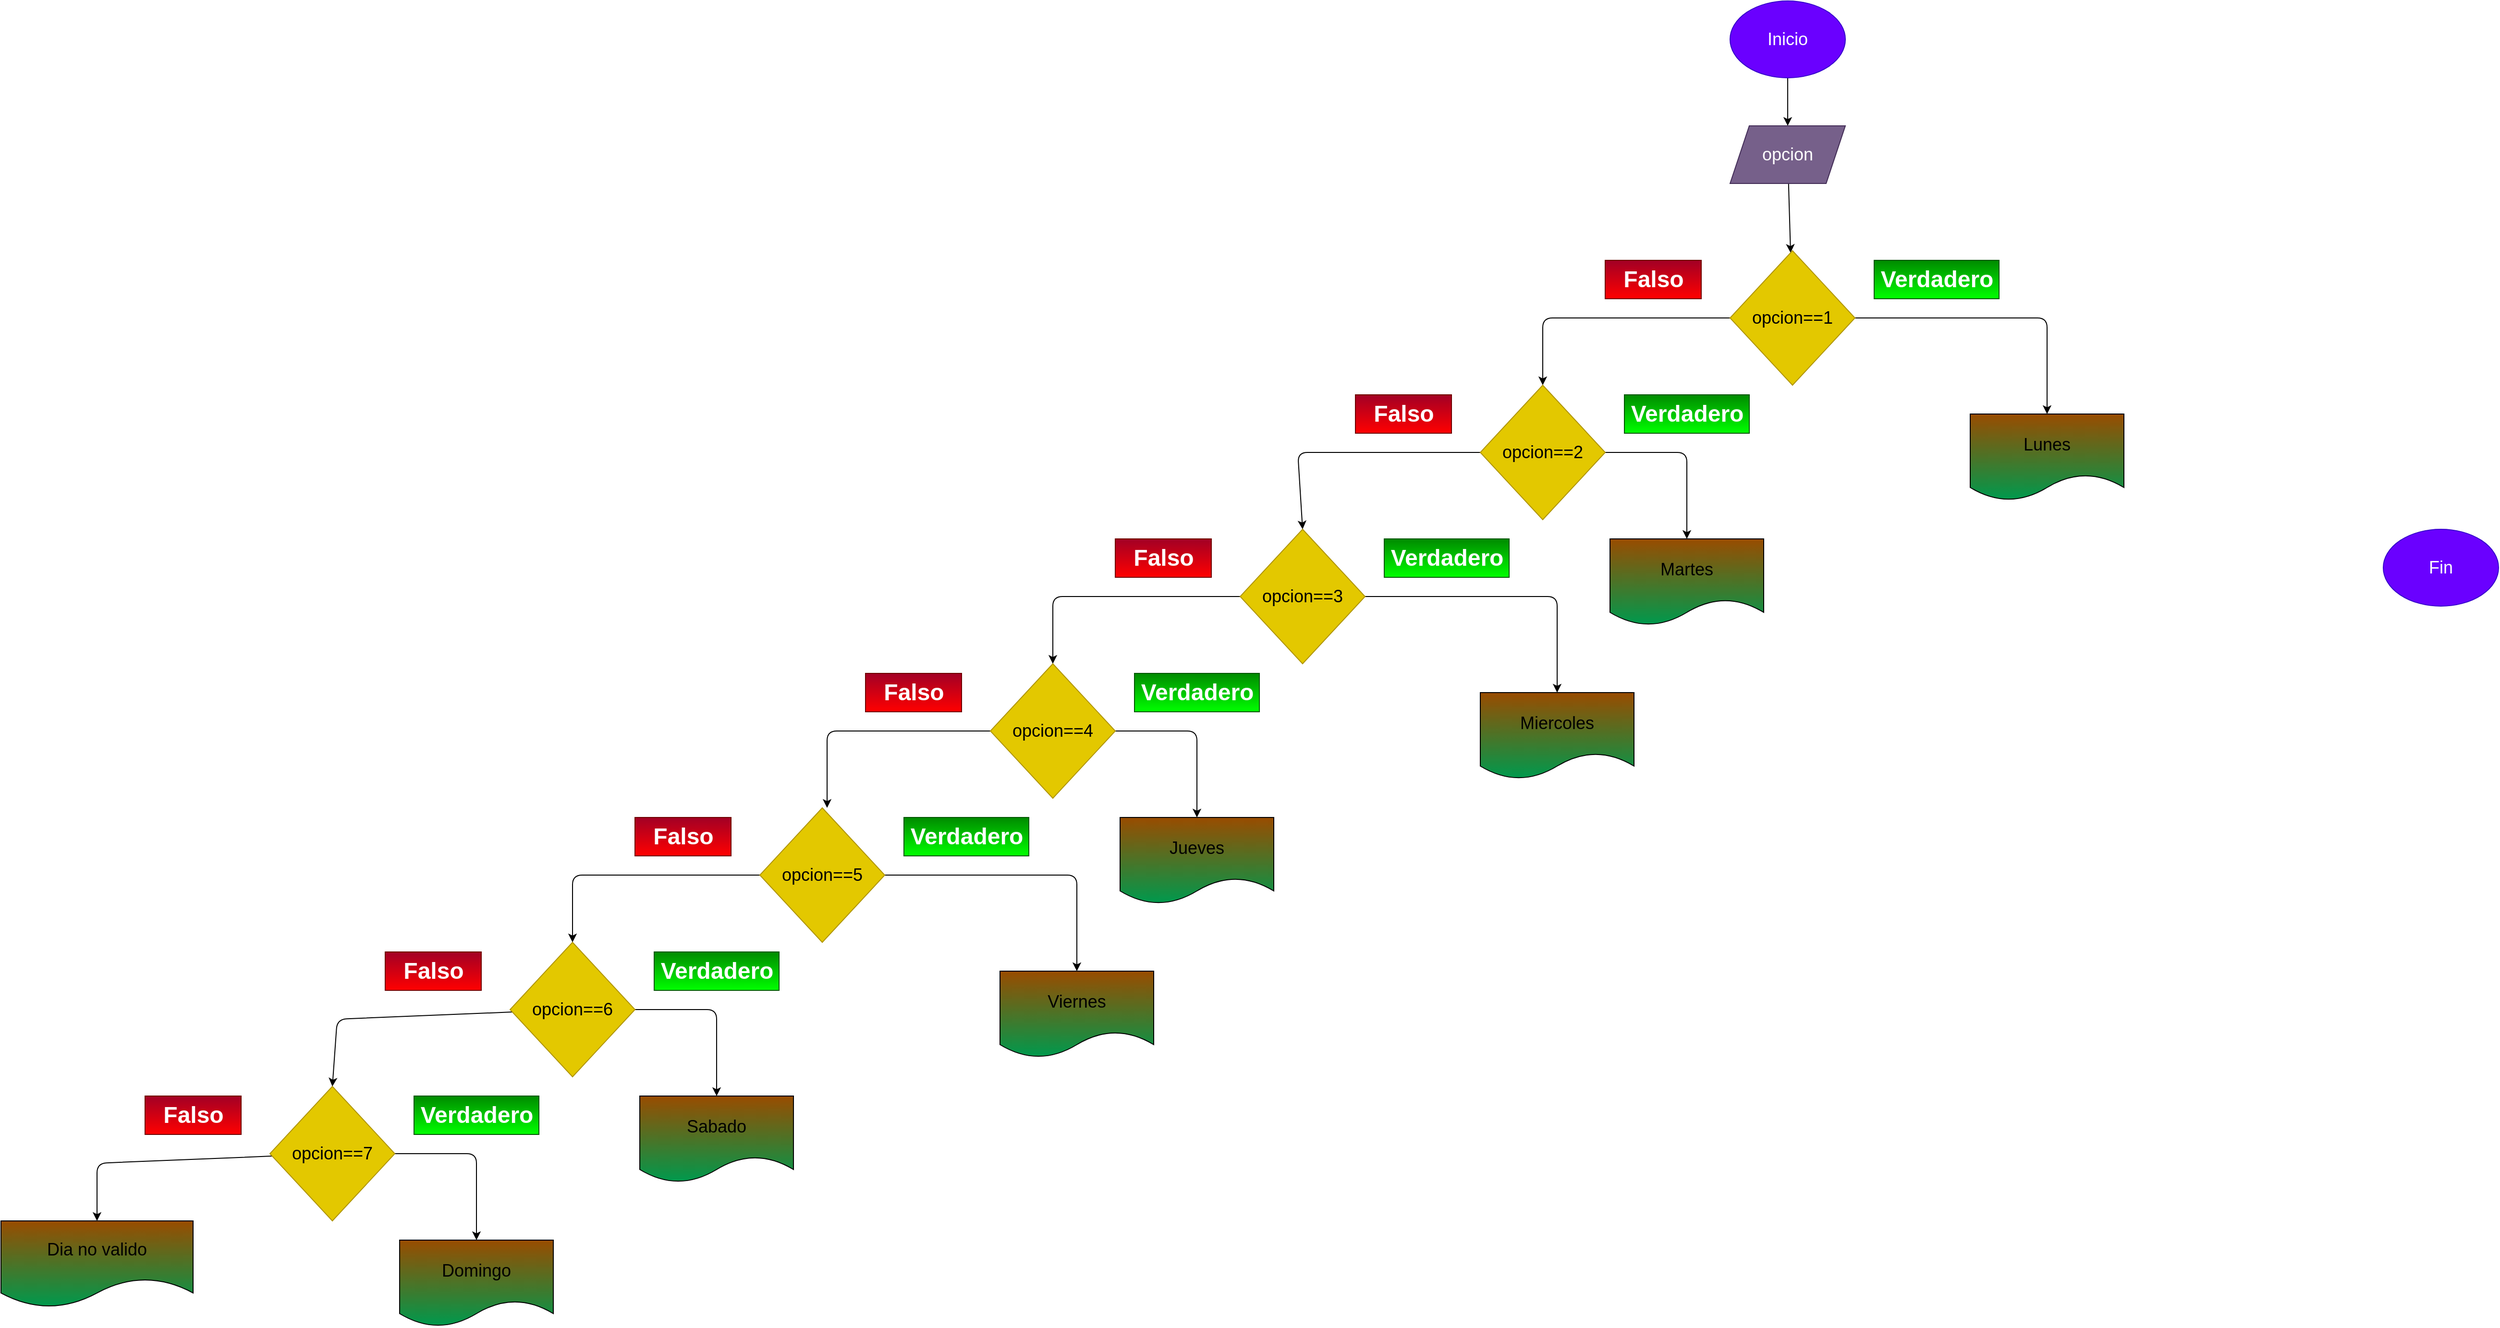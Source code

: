 <mxfile>
    <diagram id="pAi_KdXQo00Ve_mjZ8XZ" name="Página-1">
        <mxGraphModel dx="2680" dy="566" grid="1" gridSize="10" guides="1" tooltips="1" connect="1" arrows="1" fold="1" page="1" pageScale="1" pageWidth="827" pageHeight="1169" math="0" shadow="0">
            <root>
                <mxCell id="0"/>
                <mxCell id="1" parent="0"/>
                <mxCell id="4" value="" style="edgeStyle=none;html=1;fontSize=18;" parent="1" source="2" target="3" edge="1">
                    <mxGeometry relative="1" as="geometry"/>
                </mxCell>
                <mxCell id="2" value="&lt;font style=&quot;font-size: 18px&quot;&gt;Inicio&lt;/font&gt;" style="ellipse;whiteSpace=wrap;html=1;fillColor=#6a00ff;fontColor=#ffffff;strokeColor=#3700CC;" parent="1" vertex="1">
                    <mxGeometry x="250" y="80" width="120" height="80" as="geometry"/>
                </mxCell>
                <mxCell id="6" style="edgeStyle=none;html=1;fontSize=18;" parent="1" source="3" target="5" edge="1">
                    <mxGeometry relative="1" as="geometry"/>
                </mxCell>
                <mxCell id="3" value="&lt;font style=&quot;font-size: 18px&quot;&gt;opcion&lt;/font&gt;" style="shape=parallelogram;perimeter=parallelogramPerimeter;whiteSpace=wrap;html=1;fixedSize=1;fillColor=#76608a;fontColor=#ffffff;strokeColor=#432D57;" parent="1" vertex="1">
                    <mxGeometry x="250" y="210" width="120" height="60" as="geometry"/>
                </mxCell>
                <mxCell id="28" style="edgeStyle=none;html=1;" parent="1" source="5" target="55" edge="1">
                    <mxGeometry relative="1" as="geometry">
                        <Array as="points">
                            <mxPoint x="580" y="410"/>
                        </Array>
                        <mxPoint x="585" y="500" as="targetPoint"/>
                    </mxGeometry>
                </mxCell>
                <mxCell id="46" style="edgeStyle=none;html=1;fontSize=18;entryX=0.5;entryY=0;entryDx=0;entryDy=0;" parent="1" source="5" target="42" edge="1">
                    <mxGeometry relative="1" as="geometry">
                        <Array as="points">
                            <mxPoint x="55" y="410"/>
                        </Array>
                        <mxPoint x="5.0" y="480" as="targetPoint"/>
                    </mxGeometry>
                </mxCell>
                <mxCell id="5" value="opcion==1" style="rhombus;whiteSpace=wrap;html=1;fontSize=18;fillColor=#e3c800;fontColor=#000000;strokeColor=#B09500;" parent="1" vertex="1">
                    <mxGeometry x="250" y="340" width="130" height="140" as="geometry"/>
                </mxCell>
                <mxCell id="16" value="Falso" style="text;strokeColor=#6F0000;fillColor=#a20025;html=1;fontSize=24;fontStyle=1;verticalAlign=middle;align=center;fontColor=#ffffff;gradientColor=#FF0000;" parent="1" vertex="1">
                    <mxGeometry x="120" y="350" width="100" height="40" as="geometry"/>
                </mxCell>
                <mxCell id="17" value="Verdadero" style="text;strokeColor=#005700;fillColor=#008a00;html=1;fontSize=24;fontStyle=1;verticalAlign=middle;align=center;fontColor=#ffffff;gradientColor=#00FF00;" parent="1" vertex="1">
                    <mxGeometry x="400" y="350" width="130" height="40" as="geometry"/>
                </mxCell>
                <mxCell id="23" value="Fin" style="ellipse;whiteSpace=wrap;html=1;fontSize=18;fillColor=#6a00ff;fontColor=#ffffff;strokeColor=#3700CC;" parent="1" vertex="1">
                    <mxGeometry x="930" y="630" width="120" height="80" as="geometry"/>
                </mxCell>
                <mxCell id="37" value="Martes" style="shape=document;whiteSpace=wrap;html=1;boundedLbl=1;fontSize=18;gradientColor=#00994D;fillColor=#994C00;" parent="1" vertex="1">
                    <mxGeometry x="125" y="640" width="160" height="90" as="geometry"/>
                </mxCell>
                <mxCell id="40" style="edgeStyle=none;html=1;" parent="1" source="42" target="37" edge="1">
                    <mxGeometry relative="1" as="geometry">
                        <Array as="points">
                            <mxPoint x="205" y="550"/>
                        </Array>
                        <mxPoint x="205" y="640" as="targetPoint"/>
                    </mxGeometry>
                </mxCell>
                <mxCell id="41" style="edgeStyle=none;html=1;fontSize=18;entryX=0.5;entryY=0;entryDx=0;entryDy=0;" parent="1" source="42" target="70" edge="1">
                    <mxGeometry relative="1" as="geometry">
                        <Array as="points">
                            <mxPoint x="-200" y="550"/>
                        </Array>
                        <mxPoint x="-200" y="620" as="targetPoint"/>
                    </mxGeometry>
                </mxCell>
                <mxCell id="42" value="opcion==2" style="rhombus;whiteSpace=wrap;html=1;fontSize=18;fillColor=#e3c800;fontColor=#000000;strokeColor=#B09500;" parent="1" vertex="1">
                    <mxGeometry x="-10" y="480" width="130" height="140" as="geometry"/>
                </mxCell>
                <mxCell id="43" value="Falso" style="text;strokeColor=#6F0000;fillColor=#a20025;html=1;fontSize=24;fontStyle=1;verticalAlign=middle;align=center;fontColor=#ffffff;gradientColor=#FF0000;" parent="1" vertex="1">
                    <mxGeometry x="-140" y="490" width="100" height="40" as="geometry"/>
                </mxCell>
                <mxCell id="44" value="Verdadero" style="text;strokeColor=#005700;fillColor=#008a00;html=1;fontSize=24;fontStyle=1;verticalAlign=middle;align=center;fontColor=#ffffff;gradientColor=#00FF00;" parent="1" vertex="1">
                    <mxGeometry x="140" y="490" width="130" height="40" as="geometry"/>
                </mxCell>
                <mxCell id="55" value="Lunes" style="shape=document;whiteSpace=wrap;html=1;boundedLbl=1;fontSize=18;gradientColor=#00994D;fillColor=#994C00;" vertex="1" parent="1">
                    <mxGeometry x="500" y="510" width="160" height="90" as="geometry"/>
                </mxCell>
                <mxCell id="68" style="edgeStyle=none;html=1;" edge="1" parent="1" source="70" target="79">
                    <mxGeometry relative="1" as="geometry">
                        <Array as="points">
                            <mxPoint x="70" y="700"/>
                        </Array>
                        <mxPoint x="75" y="790" as="targetPoint"/>
                    </mxGeometry>
                </mxCell>
                <mxCell id="69" style="edgeStyle=none;html=1;fontSize=18;entryX=0.5;entryY=0;entryDx=0;entryDy=0;" edge="1" parent="1" source="70" target="76">
                    <mxGeometry relative="1" as="geometry">
                        <Array as="points">
                            <mxPoint x="-455" y="700"/>
                        </Array>
                        <mxPoint x="-505.0" y="770" as="targetPoint"/>
                    </mxGeometry>
                </mxCell>
                <mxCell id="70" value="opcion==3" style="rhombus;whiteSpace=wrap;html=1;fontSize=18;fillColor=#e3c800;fontColor=#000000;strokeColor=#B09500;" vertex="1" parent="1">
                    <mxGeometry x="-260" y="630" width="130" height="140" as="geometry"/>
                </mxCell>
                <mxCell id="71" value="Falso" style="text;strokeColor=#6F0000;fillColor=#a20025;html=1;fontSize=24;fontStyle=1;verticalAlign=middle;align=center;fontColor=#ffffff;gradientColor=#FF0000;" vertex="1" parent="1">
                    <mxGeometry x="-390" y="640" width="100" height="40" as="geometry"/>
                </mxCell>
                <mxCell id="72" value="Verdadero" style="text;strokeColor=#005700;fillColor=#008a00;html=1;fontSize=24;fontStyle=1;verticalAlign=middle;align=center;fontColor=#ffffff;gradientColor=#00FF00;" vertex="1" parent="1">
                    <mxGeometry x="-110" y="640" width="130" height="40" as="geometry"/>
                </mxCell>
                <mxCell id="73" value="Jueves" style="shape=document;whiteSpace=wrap;html=1;boundedLbl=1;fontSize=18;gradientColor=#00994D;fillColor=#994C00;" vertex="1" parent="1">
                    <mxGeometry x="-385" y="930" width="160" height="90" as="geometry"/>
                </mxCell>
                <mxCell id="74" style="edgeStyle=none;html=1;" edge="1" parent="1" source="76" target="73">
                    <mxGeometry relative="1" as="geometry">
                        <Array as="points">
                            <mxPoint x="-305" y="840"/>
                        </Array>
                        <mxPoint x="-305" y="930" as="targetPoint"/>
                    </mxGeometry>
                </mxCell>
                <mxCell id="75" style="edgeStyle=none;html=1;fontSize=18;" edge="1" parent="1" source="76">
                    <mxGeometry relative="1" as="geometry">
                        <Array as="points">
                            <mxPoint x="-690" y="840"/>
                        </Array>
                        <mxPoint x="-690" y="920" as="targetPoint"/>
                    </mxGeometry>
                </mxCell>
                <mxCell id="76" value="opcion==4" style="rhombus;whiteSpace=wrap;html=1;fontSize=18;fillColor=#e3c800;fontColor=#000000;strokeColor=#B09500;" vertex="1" parent="1">
                    <mxGeometry x="-520" y="770" width="130" height="140" as="geometry"/>
                </mxCell>
                <mxCell id="77" value="Falso" style="text;strokeColor=#6F0000;fillColor=#a20025;html=1;fontSize=24;fontStyle=1;verticalAlign=middle;align=center;fontColor=#ffffff;gradientColor=#FF0000;" vertex="1" parent="1">
                    <mxGeometry x="-650" y="780" width="100" height="40" as="geometry"/>
                </mxCell>
                <mxCell id="78" value="Verdadero" style="text;strokeColor=#005700;fillColor=#008a00;html=1;fontSize=24;fontStyle=1;verticalAlign=middle;align=center;fontColor=#ffffff;gradientColor=#00FF00;" vertex="1" parent="1">
                    <mxGeometry x="-370" y="780" width="130" height="40" as="geometry"/>
                </mxCell>
                <mxCell id="79" value="Miercoles" style="shape=document;whiteSpace=wrap;html=1;boundedLbl=1;fontSize=18;gradientColor=#00994D;fillColor=#994C00;" vertex="1" parent="1">
                    <mxGeometry x="-10" y="800" width="160" height="90" as="geometry"/>
                </mxCell>
                <mxCell id="80" style="edgeStyle=none;html=1;" edge="1" source="82" target="91" parent="1">
                    <mxGeometry relative="1" as="geometry">
                        <Array as="points">
                            <mxPoint x="-430" y="990"/>
                        </Array>
                        <mxPoint x="-425" y="1080" as="targetPoint"/>
                    </mxGeometry>
                </mxCell>
                <mxCell id="81" style="edgeStyle=none;html=1;fontSize=18;entryX=0.5;entryY=0;entryDx=0;entryDy=0;" edge="1" source="82" target="88" parent="1">
                    <mxGeometry relative="1" as="geometry">
                        <Array as="points">
                            <mxPoint x="-955" y="990"/>
                        </Array>
                        <mxPoint x="-1005.0" y="1060" as="targetPoint"/>
                    </mxGeometry>
                </mxCell>
                <mxCell id="82" value="opcion==5" style="rhombus;whiteSpace=wrap;html=1;fontSize=18;fillColor=#e3c800;fontColor=#000000;strokeColor=#B09500;" vertex="1" parent="1">
                    <mxGeometry x="-760" y="920" width="130" height="140" as="geometry"/>
                </mxCell>
                <mxCell id="83" value="Falso" style="text;strokeColor=#6F0000;fillColor=#a20025;html=1;fontSize=24;fontStyle=1;verticalAlign=middle;align=center;fontColor=#ffffff;gradientColor=#FF0000;" vertex="1" parent="1">
                    <mxGeometry x="-890" y="930" width="100" height="40" as="geometry"/>
                </mxCell>
                <mxCell id="84" value="Verdadero" style="text;strokeColor=#005700;fillColor=#008a00;html=1;fontSize=24;fontStyle=1;verticalAlign=middle;align=center;fontColor=#ffffff;gradientColor=#00FF00;" vertex="1" parent="1">
                    <mxGeometry x="-610" y="930" width="130" height="40" as="geometry"/>
                </mxCell>
                <mxCell id="85" value="Sabado" style="shape=document;whiteSpace=wrap;html=1;boundedLbl=1;fontSize=18;gradientColor=#00994D;fillColor=#994C00;" vertex="1" parent="1">
                    <mxGeometry x="-885" y="1220" width="160" height="90" as="geometry"/>
                </mxCell>
                <mxCell id="86" style="edgeStyle=none;html=1;" edge="1" source="88" target="85" parent="1">
                    <mxGeometry relative="1" as="geometry">
                        <Array as="points">
                            <mxPoint x="-805" y="1130"/>
                        </Array>
                        <mxPoint x="-805" y="1220" as="targetPoint"/>
                    </mxGeometry>
                </mxCell>
                <mxCell id="87" style="edgeStyle=none;html=1;fontSize=18;entryX=0.5;entryY=0;entryDx=0;entryDy=0;" edge="1" source="88" parent="1" target="95">
                    <mxGeometry relative="1" as="geometry">
                        <Array as="points">
                            <mxPoint x="-1200" y="1140"/>
                        </Array>
                        <mxPoint x="-1200" y="1210" as="targetPoint"/>
                    </mxGeometry>
                </mxCell>
                <mxCell id="88" value="opcion==6" style="rhombus;whiteSpace=wrap;html=1;fontSize=18;fillColor=#e3c800;fontColor=#000000;strokeColor=#B09500;" vertex="1" parent="1">
                    <mxGeometry x="-1020" y="1060" width="130" height="140" as="geometry"/>
                </mxCell>
                <mxCell id="89" value="Falso" style="text;strokeColor=#6F0000;fillColor=#a20025;html=1;fontSize=24;fontStyle=1;verticalAlign=middle;align=center;fontColor=#ffffff;gradientColor=#FF0000;" vertex="1" parent="1">
                    <mxGeometry x="-1150" y="1070" width="100" height="40" as="geometry"/>
                </mxCell>
                <mxCell id="90" value="Verdadero" style="text;strokeColor=#005700;fillColor=#008a00;html=1;fontSize=24;fontStyle=1;verticalAlign=middle;align=center;fontColor=#ffffff;gradientColor=#00FF00;" vertex="1" parent="1">
                    <mxGeometry x="-870" y="1070" width="130" height="40" as="geometry"/>
                </mxCell>
                <mxCell id="91" value="Viernes" style="shape=document;whiteSpace=wrap;html=1;boundedLbl=1;fontSize=18;gradientColor=#00994D;fillColor=#994C00;" vertex="1" parent="1">
                    <mxGeometry x="-510" y="1090" width="160" height="90" as="geometry"/>
                </mxCell>
                <mxCell id="92" value="Domingo" style="shape=document;whiteSpace=wrap;html=1;boundedLbl=1;fontSize=18;gradientColor=#00994D;fillColor=#994C00;" vertex="1" parent="1">
                    <mxGeometry x="-1135" y="1370" width="160" height="90" as="geometry"/>
                </mxCell>
                <mxCell id="93" style="edgeStyle=none;html=1;" edge="1" parent="1" source="95" target="92">
                    <mxGeometry relative="1" as="geometry">
                        <Array as="points">
                            <mxPoint x="-1055" y="1280"/>
                        </Array>
                        <mxPoint x="-1055" y="1370" as="targetPoint"/>
                    </mxGeometry>
                </mxCell>
                <mxCell id="94" style="edgeStyle=none;html=1;fontSize=18;entryX=0.5;entryY=0;entryDx=0;entryDy=0;" edge="1" parent="1" source="95" target="98">
                    <mxGeometry relative="1" as="geometry">
                        <Array as="points">
                            <mxPoint x="-1450" y="1290"/>
                        </Array>
                        <mxPoint x="-1450" y="1360" as="targetPoint"/>
                    </mxGeometry>
                </mxCell>
                <mxCell id="95" value="opcion==7" style="rhombus;whiteSpace=wrap;html=1;fontSize=18;fillColor=#e3c800;fontColor=#000000;strokeColor=#B09500;" vertex="1" parent="1">
                    <mxGeometry x="-1270" y="1210" width="130" height="140" as="geometry"/>
                </mxCell>
                <mxCell id="96" value="Falso" style="text;strokeColor=#6F0000;fillColor=#a20025;html=1;fontSize=24;fontStyle=1;verticalAlign=middle;align=center;fontColor=#ffffff;gradientColor=#FF0000;" vertex="1" parent="1">
                    <mxGeometry x="-1400" y="1220" width="100" height="40" as="geometry"/>
                </mxCell>
                <mxCell id="97" value="Verdadero" style="text;strokeColor=#005700;fillColor=#008a00;html=1;fontSize=24;fontStyle=1;verticalAlign=middle;align=center;fontColor=#ffffff;gradientColor=#00FF00;" vertex="1" parent="1">
                    <mxGeometry x="-1120" y="1220" width="130" height="40" as="geometry"/>
                </mxCell>
                <mxCell id="98" value="Dia no valido" style="shape=document;whiteSpace=wrap;html=1;boundedLbl=1;fontSize=18;gradientColor=#00994D;fillColor=#994C00;size=0.333;" vertex="1" parent="1">
                    <mxGeometry x="-1550" y="1350" width="200" height="90" as="geometry"/>
                </mxCell>
            </root>
        </mxGraphModel>
    </diagram>
</mxfile>